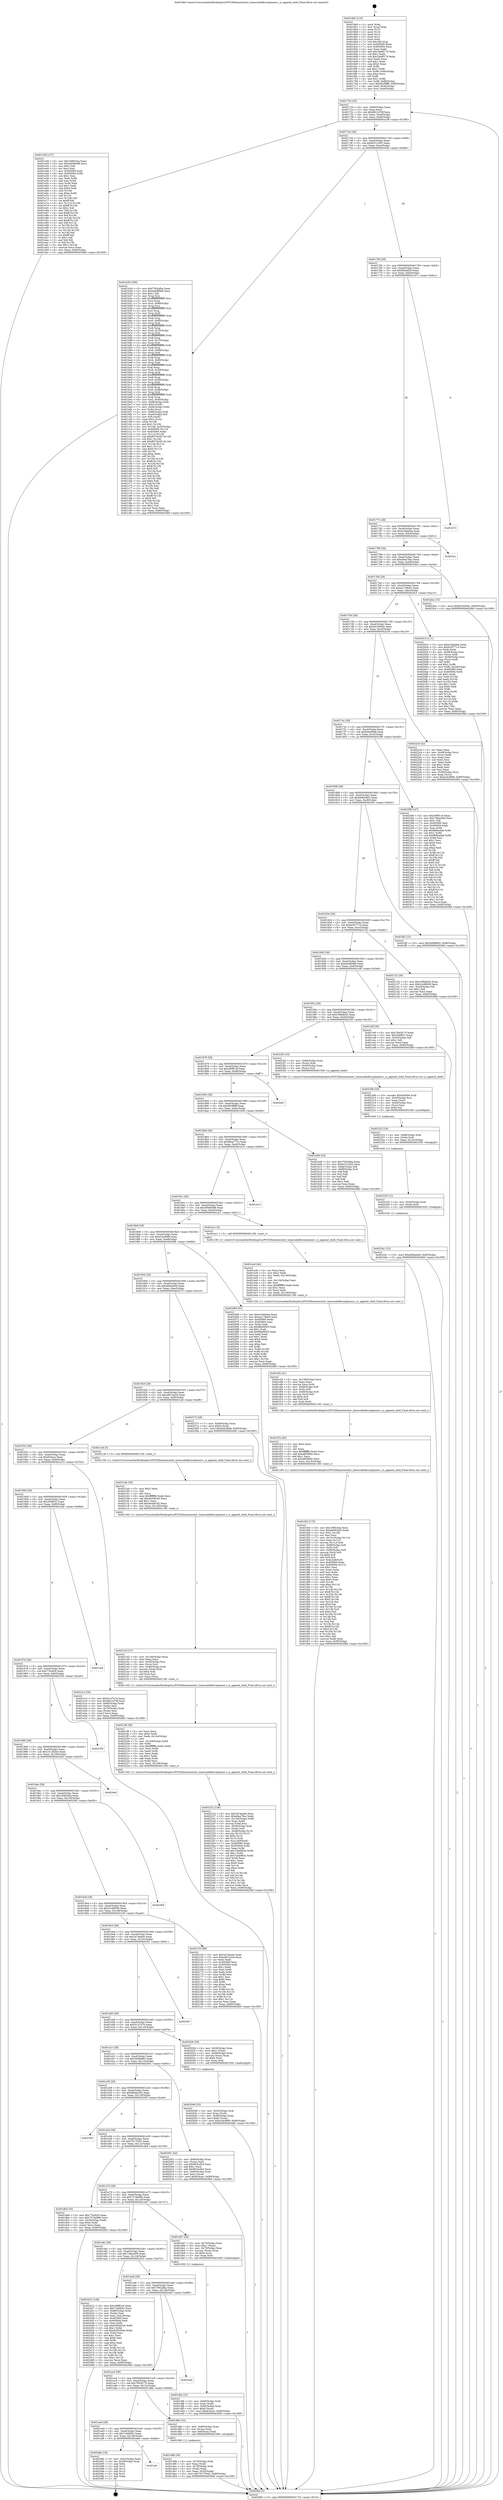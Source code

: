 digraph "0x4016b0" {
  label = "0x4016b0 (/mnt/c/Users/mathe/Desktop/tcc/POCII/binaries/extr_timescaledbsrcplanner.c_is_append_child_Final-ollvm.out::main(0))"
  labelloc = "t"
  node[shape=record]

  Entry [label="",width=0.3,height=0.3,shape=circle,fillcolor=black,style=filled]
  "0x401724" [label="{
     0x401724 [32]\l
     | [instrs]\l
     &nbsp;&nbsp;0x401724 \<+6\>: mov -0x90(%rbp),%eax\l
     &nbsp;&nbsp;0x40172a \<+2\>: mov %eax,%ecx\l
     &nbsp;&nbsp;0x40172c \<+6\>: sub $0x8821d78f,%ecx\l
     &nbsp;&nbsp;0x401732 \<+6\>: mov %eax,-0xa4(%rbp)\l
     &nbsp;&nbsp;0x401738 \<+6\>: mov %ecx,-0xa8(%rbp)\l
     &nbsp;&nbsp;0x40173e \<+6\>: je 0000000000401e38 \<main+0x788\>\l
  }"]
  "0x401e38" [label="{
     0x401e38 [137]\l
     | [instrs]\l
     &nbsp;&nbsp;0x401e38 \<+5\>: mov $0x169f244a,%eax\l
     &nbsp;&nbsp;0x401e3d \<+5\>: mov $0xe09d0e98,%ecx\l
     &nbsp;&nbsp;0x401e42 \<+2\>: mov $0x1,%dl\l
     &nbsp;&nbsp;0x401e44 \<+2\>: xor %esi,%esi\l
     &nbsp;&nbsp;0x401e46 \<+7\>: mov 0x405060,%edi\l
     &nbsp;&nbsp;0x401e4d \<+8\>: mov 0x405064,%r8d\l
     &nbsp;&nbsp;0x401e55 \<+3\>: sub $0x1,%esi\l
     &nbsp;&nbsp;0x401e58 \<+3\>: mov %edi,%r9d\l
     &nbsp;&nbsp;0x401e5b \<+3\>: add %esi,%r9d\l
     &nbsp;&nbsp;0x401e5e \<+4\>: imul %r9d,%edi\l
     &nbsp;&nbsp;0x401e62 \<+3\>: and $0x1,%edi\l
     &nbsp;&nbsp;0x401e65 \<+3\>: cmp $0x0,%edi\l
     &nbsp;&nbsp;0x401e68 \<+4\>: sete %r10b\l
     &nbsp;&nbsp;0x401e6c \<+4\>: cmp $0xa,%r8d\l
     &nbsp;&nbsp;0x401e70 \<+4\>: setl %r11b\l
     &nbsp;&nbsp;0x401e74 \<+3\>: mov %r10b,%bl\l
     &nbsp;&nbsp;0x401e77 \<+3\>: xor $0xff,%bl\l
     &nbsp;&nbsp;0x401e7a \<+3\>: mov %r11b,%r14b\l
     &nbsp;&nbsp;0x401e7d \<+4\>: xor $0xff,%r14b\l
     &nbsp;&nbsp;0x401e81 \<+3\>: xor $0x1,%dl\l
     &nbsp;&nbsp;0x401e84 \<+3\>: mov %bl,%r15b\l
     &nbsp;&nbsp;0x401e87 \<+4\>: and $0xff,%r15b\l
     &nbsp;&nbsp;0x401e8b \<+3\>: and %dl,%r10b\l
     &nbsp;&nbsp;0x401e8e \<+3\>: mov %r14b,%r12b\l
     &nbsp;&nbsp;0x401e91 \<+4\>: and $0xff,%r12b\l
     &nbsp;&nbsp;0x401e95 \<+3\>: and %dl,%r11b\l
     &nbsp;&nbsp;0x401e98 \<+3\>: or %r10b,%r15b\l
     &nbsp;&nbsp;0x401e9b \<+3\>: or %r11b,%r12b\l
     &nbsp;&nbsp;0x401e9e \<+3\>: xor %r12b,%r15b\l
     &nbsp;&nbsp;0x401ea1 \<+3\>: or %r14b,%bl\l
     &nbsp;&nbsp;0x401ea4 \<+3\>: xor $0xff,%bl\l
     &nbsp;&nbsp;0x401ea7 \<+3\>: or $0x1,%dl\l
     &nbsp;&nbsp;0x401eaa \<+2\>: and %dl,%bl\l
     &nbsp;&nbsp;0x401eac \<+3\>: or %bl,%r15b\l
     &nbsp;&nbsp;0x401eaf \<+4\>: test $0x1,%r15b\l
     &nbsp;&nbsp;0x401eb3 \<+3\>: cmovne %ecx,%eax\l
     &nbsp;&nbsp;0x401eb6 \<+6\>: mov %eax,-0x90(%rbp)\l
     &nbsp;&nbsp;0x401ebc \<+5\>: jmp 00000000004026bf \<main+0x100f\>\l
  }"]
  "0x401744" [label="{
     0x401744 [28]\l
     | [instrs]\l
     &nbsp;&nbsp;0x401744 \<+5\>: jmp 0000000000401749 \<main+0x99\>\l
     &nbsp;&nbsp;0x401749 \<+6\>: mov -0xa4(%rbp),%eax\l
     &nbsp;&nbsp;0x40174f \<+5\>: sub $0x8c51c5d3,%eax\l
     &nbsp;&nbsp;0x401754 \<+6\>: mov %eax,-0xac(%rbp)\l
     &nbsp;&nbsp;0x40175a \<+6\>: je 0000000000401b3b \<main+0x48b\>\l
  }"]
  Exit [label="",width=0.3,height=0.3,shape=circle,fillcolor=black,style=filled,peripheries=2]
  "0x401b3b" [label="{
     0x401b3b [356]\l
     | [instrs]\l
     &nbsp;&nbsp;0x401b3b \<+5\>: mov $0x7592afba,%eax\l
     &nbsp;&nbsp;0x401b40 \<+5\>: mov $0xbebf69d6,%ecx\l
     &nbsp;&nbsp;0x401b45 \<+2\>: mov $0x1,%dl\l
     &nbsp;&nbsp;0x401b47 \<+3\>: mov %rsp,%rsi\l
     &nbsp;&nbsp;0x401b4a \<+4\>: add $0xfffffffffffffff0,%rsi\l
     &nbsp;&nbsp;0x401b4e \<+3\>: mov %rsi,%rsp\l
     &nbsp;&nbsp;0x401b51 \<+7\>: mov %rsi,-0x88(%rbp)\l
     &nbsp;&nbsp;0x401b58 \<+3\>: mov %rsp,%rsi\l
     &nbsp;&nbsp;0x401b5b \<+4\>: add $0xfffffffffffffff0,%rsi\l
     &nbsp;&nbsp;0x401b5f \<+3\>: mov %rsi,%rsp\l
     &nbsp;&nbsp;0x401b62 \<+3\>: mov %rsp,%rdi\l
     &nbsp;&nbsp;0x401b65 \<+4\>: add $0xfffffffffffffff0,%rdi\l
     &nbsp;&nbsp;0x401b69 \<+3\>: mov %rdi,%rsp\l
     &nbsp;&nbsp;0x401b6c \<+4\>: mov %rdi,-0x80(%rbp)\l
     &nbsp;&nbsp;0x401b70 \<+3\>: mov %rsp,%rdi\l
     &nbsp;&nbsp;0x401b73 \<+4\>: add $0xfffffffffffffff0,%rdi\l
     &nbsp;&nbsp;0x401b77 \<+3\>: mov %rdi,%rsp\l
     &nbsp;&nbsp;0x401b7a \<+4\>: mov %rdi,-0x78(%rbp)\l
     &nbsp;&nbsp;0x401b7e \<+3\>: mov %rsp,%rdi\l
     &nbsp;&nbsp;0x401b81 \<+4\>: add $0xfffffffffffffff0,%rdi\l
     &nbsp;&nbsp;0x401b85 \<+3\>: mov %rdi,%rsp\l
     &nbsp;&nbsp;0x401b88 \<+4\>: mov %rdi,-0x70(%rbp)\l
     &nbsp;&nbsp;0x401b8c \<+3\>: mov %rsp,%rdi\l
     &nbsp;&nbsp;0x401b8f \<+4\>: add $0xfffffffffffffff0,%rdi\l
     &nbsp;&nbsp;0x401b93 \<+3\>: mov %rdi,%rsp\l
     &nbsp;&nbsp;0x401b96 \<+4\>: mov %rdi,-0x68(%rbp)\l
     &nbsp;&nbsp;0x401b9a \<+3\>: mov %rsp,%rdi\l
     &nbsp;&nbsp;0x401b9d \<+4\>: add $0xfffffffffffffff0,%rdi\l
     &nbsp;&nbsp;0x401ba1 \<+3\>: mov %rdi,%rsp\l
     &nbsp;&nbsp;0x401ba4 \<+4\>: mov %rdi,-0x60(%rbp)\l
     &nbsp;&nbsp;0x401ba8 \<+3\>: mov %rsp,%rdi\l
     &nbsp;&nbsp;0x401bab \<+4\>: add $0xfffffffffffffff0,%rdi\l
     &nbsp;&nbsp;0x401baf \<+3\>: mov %rdi,%rsp\l
     &nbsp;&nbsp;0x401bb2 \<+4\>: mov %rdi,-0x58(%rbp)\l
     &nbsp;&nbsp;0x401bb6 \<+3\>: mov %rsp,%rdi\l
     &nbsp;&nbsp;0x401bb9 \<+4\>: add $0xfffffffffffffff0,%rdi\l
     &nbsp;&nbsp;0x401bbd \<+3\>: mov %rdi,%rsp\l
     &nbsp;&nbsp;0x401bc0 \<+4\>: mov %rdi,-0x50(%rbp)\l
     &nbsp;&nbsp;0x401bc4 \<+3\>: mov %rsp,%rdi\l
     &nbsp;&nbsp;0x401bc7 \<+4\>: add $0xfffffffffffffff0,%rdi\l
     &nbsp;&nbsp;0x401bcb \<+3\>: mov %rdi,%rsp\l
     &nbsp;&nbsp;0x401bce \<+4\>: mov %rdi,-0x48(%rbp)\l
     &nbsp;&nbsp;0x401bd2 \<+3\>: mov %rsp,%rdi\l
     &nbsp;&nbsp;0x401bd5 \<+4\>: add $0xfffffffffffffff0,%rdi\l
     &nbsp;&nbsp;0x401bd9 \<+3\>: mov %rdi,%rsp\l
     &nbsp;&nbsp;0x401bdc \<+4\>: mov %rdi,-0x40(%rbp)\l
     &nbsp;&nbsp;0x401be0 \<+7\>: mov -0x88(%rbp),%rdi\l
     &nbsp;&nbsp;0x401be7 \<+6\>: movl $0x0,(%rdi)\l
     &nbsp;&nbsp;0x401bed \<+7\>: mov -0x94(%rbp),%r8d\l
     &nbsp;&nbsp;0x401bf4 \<+3\>: mov %r8d,(%rsi)\l
     &nbsp;&nbsp;0x401bf7 \<+4\>: mov -0x80(%rbp),%rdi\l
     &nbsp;&nbsp;0x401bfb \<+7\>: mov -0xa0(%rbp),%r9\l
     &nbsp;&nbsp;0x401c02 \<+3\>: mov %r9,(%rdi)\l
     &nbsp;&nbsp;0x401c05 \<+3\>: cmpl $0x2,(%rsi)\l
     &nbsp;&nbsp;0x401c08 \<+4\>: setne %r10b\l
     &nbsp;&nbsp;0x401c0c \<+4\>: and $0x1,%r10b\l
     &nbsp;&nbsp;0x401c10 \<+4\>: mov %r10b,-0x35(%rbp)\l
     &nbsp;&nbsp;0x401c14 \<+8\>: mov 0x405060,%r11d\l
     &nbsp;&nbsp;0x401c1c \<+7\>: mov 0x405064,%ebx\l
     &nbsp;&nbsp;0x401c23 \<+3\>: mov %r11d,%r14d\l
     &nbsp;&nbsp;0x401c26 \<+7\>: sub $0xf637be50,%r14d\l
     &nbsp;&nbsp;0x401c2d \<+4\>: sub $0x1,%r14d\l
     &nbsp;&nbsp;0x401c31 \<+7\>: add $0xf637be50,%r14d\l
     &nbsp;&nbsp;0x401c38 \<+4\>: imul %r14d,%r11d\l
     &nbsp;&nbsp;0x401c3c \<+4\>: and $0x1,%r11d\l
     &nbsp;&nbsp;0x401c40 \<+4\>: cmp $0x0,%r11d\l
     &nbsp;&nbsp;0x401c44 \<+4\>: sete %r10b\l
     &nbsp;&nbsp;0x401c48 \<+3\>: cmp $0xa,%ebx\l
     &nbsp;&nbsp;0x401c4b \<+4\>: setl %r15b\l
     &nbsp;&nbsp;0x401c4f \<+3\>: mov %r10b,%r12b\l
     &nbsp;&nbsp;0x401c52 \<+4\>: xor $0xff,%r12b\l
     &nbsp;&nbsp;0x401c56 \<+3\>: mov %r15b,%r13b\l
     &nbsp;&nbsp;0x401c59 \<+4\>: xor $0xff,%r13b\l
     &nbsp;&nbsp;0x401c5d \<+3\>: xor $0x0,%dl\l
     &nbsp;&nbsp;0x401c60 \<+3\>: mov %r12b,%sil\l
     &nbsp;&nbsp;0x401c63 \<+4\>: and $0x0,%sil\l
     &nbsp;&nbsp;0x401c67 \<+3\>: and %dl,%r10b\l
     &nbsp;&nbsp;0x401c6a \<+3\>: mov %r13b,%dil\l
     &nbsp;&nbsp;0x401c6d \<+4\>: and $0x0,%dil\l
     &nbsp;&nbsp;0x401c71 \<+3\>: and %dl,%r15b\l
     &nbsp;&nbsp;0x401c74 \<+3\>: or %r10b,%sil\l
     &nbsp;&nbsp;0x401c77 \<+3\>: or %r15b,%dil\l
     &nbsp;&nbsp;0x401c7a \<+3\>: xor %dil,%sil\l
     &nbsp;&nbsp;0x401c7d \<+3\>: or %r13b,%r12b\l
     &nbsp;&nbsp;0x401c80 \<+4\>: xor $0xff,%r12b\l
     &nbsp;&nbsp;0x401c84 \<+3\>: or $0x0,%dl\l
     &nbsp;&nbsp;0x401c87 \<+3\>: and %dl,%r12b\l
     &nbsp;&nbsp;0x401c8a \<+3\>: or %r12b,%sil\l
     &nbsp;&nbsp;0x401c8d \<+4\>: test $0x1,%sil\l
     &nbsp;&nbsp;0x401c91 \<+3\>: cmovne %ecx,%eax\l
     &nbsp;&nbsp;0x401c94 \<+6\>: mov %eax,-0x90(%rbp)\l
     &nbsp;&nbsp;0x401c9a \<+5\>: jmp 00000000004026bf \<main+0x100f\>\l
  }"]
  "0x401760" [label="{
     0x401760 [28]\l
     | [instrs]\l
     &nbsp;&nbsp;0x401760 \<+5\>: jmp 0000000000401765 \<main+0xb5\>\l
     &nbsp;&nbsp;0x401765 \<+6\>: mov -0xa4(%rbp),%eax\l
     &nbsp;&nbsp;0x40176b \<+5\>: sub $0x9f3aef20,%eax\l
     &nbsp;&nbsp;0x401770 \<+6\>: mov %eax,-0xb0(%rbp)\l
     &nbsp;&nbsp;0x401776 \<+6\>: je 0000000000401d7c \<main+0x6cc\>\l
  }"]
  "0x401afc" [label="{
     0x401afc\l
  }", style=dashed]
  "0x401d7c" [label="{
     0x401d7c\l
  }", style=dashed]
  "0x40177c" [label="{
     0x40177c [28]\l
     | [instrs]\l
     &nbsp;&nbsp;0x40177c \<+5\>: jmp 0000000000401781 \<main+0xd1\>\l
     &nbsp;&nbsp;0x401781 \<+6\>: mov -0xa4(%rbp),%eax\l
     &nbsp;&nbsp;0x401787 \<+5\>: sub $0xa18da0ea,%eax\l
     &nbsp;&nbsp;0x40178c \<+6\>: mov %eax,-0xb4(%rbp)\l
     &nbsp;&nbsp;0x401792 \<+6\>: je 00000000004025cc \<main+0xf1c\>\l
  }"]
  "0x40248e" [label="{
     0x40248e [18]\l
     | [instrs]\l
     &nbsp;&nbsp;0x40248e \<+3\>: mov -0x2c(%rbp),%eax\l
     &nbsp;&nbsp;0x402491 \<+4\>: lea -0x28(%rbp),%rsp\l
     &nbsp;&nbsp;0x402495 \<+1\>: pop %rbx\l
     &nbsp;&nbsp;0x402496 \<+2\>: pop %r12\l
     &nbsp;&nbsp;0x402498 \<+2\>: pop %r13\l
     &nbsp;&nbsp;0x40249a \<+2\>: pop %r14\l
     &nbsp;&nbsp;0x40249c \<+2\>: pop %r15\l
     &nbsp;&nbsp;0x40249e \<+1\>: pop %rbp\l
     &nbsp;&nbsp;0x40249f \<+1\>: ret\l
  }"]
  "0x4025cc" [label="{
     0x4025cc\l
  }", style=dashed]
  "0x401798" [label="{
     0x401798 [28]\l
     | [instrs]\l
     &nbsp;&nbsp;0x401798 \<+5\>: jmp 000000000040179d \<main+0xed\>\l
     &nbsp;&nbsp;0x40179d \<+6\>: mov -0xa4(%rbp),%eax\l
     &nbsp;&nbsp;0x4017a3 \<+5\>: sub $0xa6ea76ec,%eax\l
     &nbsp;&nbsp;0x4017a8 \<+6\>: mov %eax,-0xb8(%rbp)\l
     &nbsp;&nbsp;0x4017ae \<+6\>: je 00000000004022ba \<main+0xc0a\>\l
  }"]
  "0x402341" [label="{
     0x402341 [15]\l
     | [instrs]\l
     &nbsp;&nbsp;0x402341 \<+10\>: movl $0xe69ada0d,-0x90(%rbp)\l
     &nbsp;&nbsp;0x40234b \<+5\>: jmp 00000000004026bf \<main+0x100f\>\l
  }"]
  "0x4022ba" [label="{
     0x4022ba [15]\l
     | [instrs]\l
     &nbsp;&nbsp;0x4022ba \<+10\>: movl $0xb01600dc,-0x90(%rbp)\l
     &nbsp;&nbsp;0x4022c4 \<+5\>: jmp 00000000004026bf \<main+0x100f\>\l
  }"]
  "0x4017b4" [label="{
     0x4017b4 [28]\l
     | [instrs]\l
     &nbsp;&nbsp;0x4017b4 \<+5\>: jmp 00000000004017b9 \<main+0x109\>\l
     &nbsp;&nbsp;0x4017b9 \<+6\>: mov -0xa4(%rbp),%eax\l
     &nbsp;&nbsp;0x4017bf \<+5\>: sub $0xaa17dbd3,%eax\l
     &nbsp;&nbsp;0x4017c4 \<+6\>: mov %eax,-0xbc(%rbp)\l
     &nbsp;&nbsp;0x4017ca \<+6\>: je 00000000004020c3 \<main+0xa13\>\l
  }"]
  "0x402335" [label="{
     0x402335 [12]\l
     | [instrs]\l
     &nbsp;&nbsp;0x402335 \<+4\>: mov -0x50(%rbp),%rdi\l
     &nbsp;&nbsp;0x402339 \<+3\>: mov (%rdi),%rdi\l
     &nbsp;&nbsp;0x40233c \<+5\>: call 0000000000401030 \<free@plt\>\l
     | [calls]\l
     &nbsp;&nbsp;0x401030 \{1\} (unknown)\l
  }"]
  "0x4020c3" [label="{
     0x4020c3 [111]\l
     | [instrs]\l
     &nbsp;&nbsp;0x4020c3 \<+5\>: mov $0xa18da0ea,%eax\l
     &nbsp;&nbsp;0x4020c8 \<+5\>: mov $0xbcf37714,%ecx\l
     &nbsp;&nbsp;0x4020cd \<+2\>: xor %edx,%edx\l
     &nbsp;&nbsp;0x4020cf \<+4\>: mov -0x48(%rbp),%rsi\l
     &nbsp;&nbsp;0x4020d3 \<+2\>: mov (%rsi),%edi\l
     &nbsp;&nbsp;0x4020d5 \<+4\>: mov -0x58(%rbp),%rsi\l
     &nbsp;&nbsp;0x4020d9 \<+2\>: cmp (%rsi),%edi\l
     &nbsp;&nbsp;0x4020db \<+4\>: setl %r8b\l
     &nbsp;&nbsp;0x4020df \<+4\>: and $0x1,%r8b\l
     &nbsp;&nbsp;0x4020e3 \<+4\>: mov %r8b,-0x2d(%rbp)\l
     &nbsp;&nbsp;0x4020e7 \<+7\>: mov 0x405060,%edi\l
     &nbsp;&nbsp;0x4020ee \<+8\>: mov 0x405064,%r9d\l
     &nbsp;&nbsp;0x4020f6 \<+3\>: sub $0x1,%edx\l
     &nbsp;&nbsp;0x4020f9 \<+3\>: mov %edi,%r10d\l
     &nbsp;&nbsp;0x4020fc \<+3\>: add %edx,%r10d\l
     &nbsp;&nbsp;0x4020ff \<+4\>: imul %r10d,%edi\l
     &nbsp;&nbsp;0x402103 \<+3\>: and $0x1,%edi\l
     &nbsp;&nbsp;0x402106 \<+3\>: cmp $0x0,%edi\l
     &nbsp;&nbsp;0x402109 \<+4\>: sete %r8b\l
     &nbsp;&nbsp;0x40210d \<+4\>: cmp $0xa,%r9d\l
     &nbsp;&nbsp;0x402111 \<+4\>: setl %r11b\l
     &nbsp;&nbsp;0x402115 \<+3\>: mov %r8b,%bl\l
     &nbsp;&nbsp;0x402118 \<+3\>: and %r11b,%bl\l
     &nbsp;&nbsp;0x40211b \<+3\>: xor %r11b,%r8b\l
     &nbsp;&nbsp;0x40211e \<+3\>: or %r8b,%bl\l
     &nbsp;&nbsp;0x402121 \<+3\>: test $0x1,%bl\l
     &nbsp;&nbsp;0x402124 \<+3\>: cmovne %ecx,%eax\l
     &nbsp;&nbsp;0x402127 \<+6\>: mov %eax,-0x90(%rbp)\l
     &nbsp;&nbsp;0x40212d \<+5\>: jmp 00000000004026bf \<main+0x100f\>\l
  }"]
  "0x4017d0" [label="{
     0x4017d0 [28]\l
     | [instrs]\l
     &nbsp;&nbsp;0x4017d0 \<+5\>: jmp 00000000004017d5 \<main+0x125\>\l
     &nbsp;&nbsp;0x4017d5 \<+6\>: mov -0xa4(%rbp),%eax\l
     &nbsp;&nbsp;0x4017db \<+5\>: sub $0xb01600dc,%eax\l
     &nbsp;&nbsp;0x4017e0 \<+6\>: mov %eax,-0xc0(%rbp)\l
     &nbsp;&nbsp;0x4017e6 \<+6\>: je 00000000004022c9 \<main+0xc19\>\l
  }"]
  "0x402323" [label="{
     0x402323 [18]\l
     | [instrs]\l
     &nbsp;&nbsp;0x402323 \<+4\>: mov -0x68(%rbp),%rdi\l
     &nbsp;&nbsp;0x402327 \<+3\>: mov (%rdi),%rdi\l
     &nbsp;&nbsp;0x40232a \<+6\>: mov %eax,-0x14c(%rbp)\l
     &nbsp;&nbsp;0x402330 \<+5\>: call 0000000000401030 \<free@plt\>\l
     | [calls]\l
     &nbsp;&nbsp;0x401030 \{1\} (unknown)\l
  }"]
  "0x4022c9" [label="{
     0x4022c9 [42]\l
     | [instrs]\l
     &nbsp;&nbsp;0x4022c9 \<+2\>: xor %eax,%eax\l
     &nbsp;&nbsp;0x4022cb \<+4\>: mov -0x48(%rbp),%rcx\l
     &nbsp;&nbsp;0x4022cf \<+2\>: mov (%rcx),%edx\l
     &nbsp;&nbsp;0x4022d1 \<+2\>: mov %eax,%esi\l
     &nbsp;&nbsp;0x4022d3 \<+2\>: sub %edx,%esi\l
     &nbsp;&nbsp;0x4022d5 \<+2\>: mov %eax,%edx\l
     &nbsp;&nbsp;0x4022d7 \<+3\>: sub $0x1,%edx\l
     &nbsp;&nbsp;0x4022da \<+2\>: add %edx,%esi\l
     &nbsp;&nbsp;0x4022dc \<+2\>: sub %esi,%eax\l
     &nbsp;&nbsp;0x4022de \<+4\>: mov -0x48(%rbp),%rcx\l
     &nbsp;&nbsp;0x4022e2 \<+2\>: mov %eax,(%rcx)\l
     &nbsp;&nbsp;0x4022e4 \<+10\>: movl $0xe24c96f9,-0x90(%rbp)\l
     &nbsp;&nbsp;0x4022ee \<+5\>: jmp 00000000004026bf \<main+0x100f\>\l
  }"]
  "0x4017ec" [label="{
     0x4017ec [28]\l
     | [instrs]\l
     &nbsp;&nbsp;0x4017ec \<+5\>: jmp 00000000004017f1 \<main+0x141\>\l
     &nbsp;&nbsp;0x4017f1 \<+6\>: mov -0xa4(%rbp),%eax\l
     &nbsp;&nbsp;0x4017f7 \<+5\>: sub $0xb4dcf9a8,%eax\l
     &nbsp;&nbsp;0x4017fc \<+6\>: mov %eax,-0xc4(%rbp)\l
     &nbsp;&nbsp;0x401802 \<+6\>: je 000000000040238f \<main+0xcdf\>\l
  }"]
  "0x402306" [label="{
     0x402306 [29]\l
     | [instrs]\l
     &nbsp;&nbsp;0x402306 \<+10\>: movabs $0x4030b6,%rdi\l
     &nbsp;&nbsp;0x402310 \<+4\>: mov -0x40(%rbp),%rsi\l
     &nbsp;&nbsp;0x402314 \<+2\>: mov %eax,(%rsi)\l
     &nbsp;&nbsp;0x402316 \<+4\>: mov -0x40(%rbp),%rsi\l
     &nbsp;&nbsp;0x40231a \<+2\>: mov (%rsi),%esi\l
     &nbsp;&nbsp;0x40231c \<+2\>: mov $0x0,%al\l
     &nbsp;&nbsp;0x40231e \<+5\>: call 0000000000401040 \<printf@plt\>\l
     | [calls]\l
     &nbsp;&nbsp;0x401040 \{1\} (unknown)\l
  }"]
  "0x40238f" [label="{
     0x40238f [147]\l
     | [instrs]\l
     &nbsp;&nbsp;0x40238f \<+5\>: mov $0xc89ff1c9,%eax\l
     &nbsp;&nbsp;0x402394 \<+5\>: mov $0x738ae459,%ecx\l
     &nbsp;&nbsp;0x402399 \<+2\>: mov $0x1,%dl\l
     &nbsp;&nbsp;0x40239b \<+7\>: mov 0x405060,%esi\l
     &nbsp;&nbsp;0x4023a2 \<+7\>: mov 0x405064,%edi\l
     &nbsp;&nbsp;0x4023a9 \<+3\>: mov %esi,%r8d\l
     &nbsp;&nbsp;0x4023ac \<+7\>: add $0xf86beda8,%r8d\l
     &nbsp;&nbsp;0x4023b3 \<+4\>: sub $0x1,%r8d\l
     &nbsp;&nbsp;0x4023b7 \<+7\>: sub $0xf86beda8,%r8d\l
     &nbsp;&nbsp;0x4023be \<+4\>: imul %r8d,%esi\l
     &nbsp;&nbsp;0x4023c2 \<+3\>: and $0x1,%esi\l
     &nbsp;&nbsp;0x4023c5 \<+3\>: cmp $0x0,%esi\l
     &nbsp;&nbsp;0x4023c8 \<+4\>: sete %r9b\l
     &nbsp;&nbsp;0x4023cc \<+3\>: cmp $0xa,%edi\l
     &nbsp;&nbsp;0x4023cf \<+4\>: setl %r10b\l
     &nbsp;&nbsp;0x4023d3 \<+3\>: mov %r9b,%r11b\l
     &nbsp;&nbsp;0x4023d6 \<+4\>: xor $0xff,%r11b\l
     &nbsp;&nbsp;0x4023da \<+3\>: mov %r10b,%bl\l
     &nbsp;&nbsp;0x4023dd \<+3\>: xor $0xff,%bl\l
     &nbsp;&nbsp;0x4023e0 \<+3\>: xor $0x0,%dl\l
     &nbsp;&nbsp;0x4023e3 \<+3\>: mov %r11b,%r14b\l
     &nbsp;&nbsp;0x4023e6 \<+4\>: and $0x0,%r14b\l
     &nbsp;&nbsp;0x4023ea \<+3\>: and %dl,%r9b\l
     &nbsp;&nbsp;0x4023ed \<+3\>: mov %bl,%r15b\l
     &nbsp;&nbsp;0x4023f0 \<+4\>: and $0x0,%r15b\l
     &nbsp;&nbsp;0x4023f4 \<+3\>: and %dl,%r10b\l
     &nbsp;&nbsp;0x4023f7 \<+3\>: or %r9b,%r14b\l
     &nbsp;&nbsp;0x4023fa \<+3\>: or %r10b,%r15b\l
     &nbsp;&nbsp;0x4023fd \<+3\>: xor %r15b,%r14b\l
     &nbsp;&nbsp;0x402400 \<+3\>: or %bl,%r11b\l
     &nbsp;&nbsp;0x402403 \<+4\>: xor $0xff,%r11b\l
     &nbsp;&nbsp;0x402407 \<+3\>: or $0x0,%dl\l
     &nbsp;&nbsp;0x40240a \<+3\>: and %dl,%r11b\l
     &nbsp;&nbsp;0x40240d \<+3\>: or %r11b,%r14b\l
     &nbsp;&nbsp;0x402410 \<+4\>: test $0x1,%r14b\l
     &nbsp;&nbsp;0x402414 \<+3\>: cmovne %ecx,%eax\l
     &nbsp;&nbsp;0x402417 \<+6\>: mov %eax,-0x90(%rbp)\l
     &nbsp;&nbsp;0x40241d \<+5\>: jmp 00000000004026bf \<main+0x100f\>\l
  }"]
  "0x401808" [label="{
     0x401808 [28]\l
     | [instrs]\l
     &nbsp;&nbsp;0x401808 \<+5\>: jmp 000000000040180d \<main+0x15d\>\l
     &nbsp;&nbsp;0x40180d \<+6\>: mov -0xa4(%rbp),%eax\l
     &nbsp;&nbsp;0x401813 \<+5\>: sub $0xbb96c8d3,%eax\l
     &nbsp;&nbsp;0x401818 \<+6\>: mov %eax,-0xc8(%rbp)\l
     &nbsp;&nbsp;0x40181e \<+6\>: je 0000000000401ff2 \<main+0x942\>\l
  }"]
  "0x402232" [label="{
     0x402232 [136]\l
     | [instrs]\l
     &nbsp;&nbsp;0x402232 \<+5\>: mov $0x3a7daa0e,%ecx\l
     &nbsp;&nbsp;0x402237 \<+5\>: mov $0xa6ea76ec,%edx\l
     &nbsp;&nbsp;0x40223c \<+7\>: mov -0x148(%rbp),%r8d\l
     &nbsp;&nbsp;0x402243 \<+4\>: imul %eax,%r8d\l
     &nbsp;&nbsp;0x402247 \<+3\>: movslq %r8d,%rsi\l
     &nbsp;&nbsp;0x40224a \<+4\>: mov -0x50(%rbp),%rdi\l
     &nbsp;&nbsp;0x40224e \<+3\>: mov (%rdi),%rdi\l
     &nbsp;&nbsp;0x402251 \<+4\>: mov -0x48(%rbp),%r10\l
     &nbsp;&nbsp;0x402255 \<+3\>: movslq (%r10),%r10\l
     &nbsp;&nbsp;0x402258 \<+4\>: shl $0x4,%r10\l
     &nbsp;&nbsp;0x40225c \<+3\>: add %r10,%rdi\l
     &nbsp;&nbsp;0x40225f \<+4\>: mov %rsi,0x8(%rdi)\l
     &nbsp;&nbsp;0x402263 \<+7\>: mov 0x405060,%eax\l
     &nbsp;&nbsp;0x40226a \<+8\>: mov 0x405064,%r8d\l
     &nbsp;&nbsp;0x402272 \<+3\>: mov %eax,%r9d\l
     &nbsp;&nbsp;0x402275 \<+7\>: add $0x7abe962e,%r9d\l
     &nbsp;&nbsp;0x40227c \<+4\>: sub $0x1,%r9d\l
     &nbsp;&nbsp;0x402280 \<+7\>: sub $0x7abe962e,%r9d\l
     &nbsp;&nbsp;0x402287 \<+4\>: imul %r9d,%eax\l
     &nbsp;&nbsp;0x40228b \<+3\>: and $0x1,%eax\l
     &nbsp;&nbsp;0x40228e \<+3\>: cmp $0x0,%eax\l
     &nbsp;&nbsp;0x402291 \<+4\>: sete %r11b\l
     &nbsp;&nbsp;0x402295 \<+4\>: cmp $0xa,%r8d\l
     &nbsp;&nbsp;0x402299 \<+3\>: setl %bl\l
     &nbsp;&nbsp;0x40229c \<+3\>: mov %r11b,%r14b\l
     &nbsp;&nbsp;0x40229f \<+3\>: and %bl,%r14b\l
     &nbsp;&nbsp;0x4022a2 \<+3\>: xor %bl,%r11b\l
     &nbsp;&nbsp;0x4022a5 \<+3\>: or %r11b,%r14b\l
     &nbsp;&nbsp;0x4022a8 \<+4\>: test $0x1,%r14b\l
     &nbsp;&nbsp;0x4022ac \<+3\>: cmovne %edx,%ecx\l
     &nbsp;&nbsp;0x4022af \<+6\>: mov %ecx,-0x90(%rbp)\l
     &nbsp;&nbsp;0x4022b5 \<+5\>: jmp 00000000004026bf \<main+0x100f\>\l
  }"]
  "0x401ff2" [label="{
     0x401ff2 [15]\l
     | [instrs]\l
     &nbsp;&nbsp;0x401ff2 \<+10\>: movl $0x5d0fb683,-0x90(%rbp)\l
     &nbsp;&nbsp;0x401ffc \<+5\>: jmp 00000000004026bf \<main+0x100f\>\l
  }"]
  "0x401824" [label="{
     0x401824 [28]\l
     | [instrs]\l
     &nbsp;&nbsp;0x401824 \<+5\>: jmp 0000000000401829 \<main+0x179\>\l
     &nbsp;&nbsp;0x401829 \<+6\>: mov -0xa4(%rbp),%eax\l
     &nbsp;&nbsp;0x40182f \<+5\>: sub $0xbcf37714,%eax\l
     &nbsp;&nbsp;0x401834 \<+6\>: mov %eax,-0xcc(%rbp)\l
     &nbsp;&nbsp;0x40183a \<+6\>: je 0000000000402132 \<main+0xa82\>\l
  }"]
  "0x4021f8" [label="{
     0x4021f8 [58]\l
     | [instrs]\l
     &nbsp;&nbsp;0x4021f8 \<+2\>: xor %ecx,%ecx\l
     &nbsp;&nbsp;0x4021fa \<+5\>: mov $0x2,%edx\l
     &nbsp;&nbsp;0x4021ff \<+6\>: mov %edx,-0x144(%rbp)\l
     &nbsp;&nbsp;0x402205 \<+1\>: cltd\l
     &nbsp;&nbsp;0x402206 \<+7\>: mov -0x144(%rbp),%r8d\l
     &nbsp;&nbsp;0x40220d \<+3\>: idiv %r8d\l
     &nbsp;&nbsp;0x402210 \<+6\>: imul $0xfffffffe,%edx,%edx\l
     &nbsp;&nbsp;0x402216 \<+3\>: mov %ecx,%r9d\l
     &nbsp;&nbsp;0x402219 \<+3\>: sub %edx,%r9d\l
     &nbsp;&nbsp;0x40221c \<+2\>: mov %ecx,%edx\l
     &nbsp;&nbsp;0x40221e \<+3\>: sub $0x1,%edx\l
     &nbsp;&nbsp;0x402221 \<+3\>: add %edx,%r9d\l
     &nbsp;&nbsp;0x402224 \<+3\>: sub %r9d,%ecx\l
     &nbsp;&nbsp;0x402227 \<+6\>: mov %ecx,-0x148(%rbp)\l
     &nbsp;&nbsp;0x40222d \<+5\>: call 0000000000401160 \<next_i\>\l
     | [calls]\l
     &nbsp;&nbsp;0x401160 \{1\} (/mnt/c/Users/mathe/Desktop/tcc/POCII/binaries/extr_timescaledbsrcplanner.c_is_append_child_Final-ollvm.out::next_i)\l
  }"]
  "0x402132" [label="{
     0x402132 [30]\l
     | [instrs]\l
     &nbsp;&nbsp;0x402132 \<+5\>: mov $0xc59bdb20,%eax\l
     &nbsp;&nbsp;0x402137 \<+5\>: mov $0x2cc86639,%ecx\l
     &nbsp;&nbsp;0x40213c \<+3\>: mov -0x2d(%rbp),%dl\l
     &nbsp;&nbsp;0x40213f \<+3\>: test $0x1,%dl\l
     &nbsp;&nbsp;0x402142 \<+3\>: cmovne %ecx,%eax\l
     &nbsp;&nbsp;0x402145 \<+6\>: mov %eax,-0x90(%rbp)\l
     &nbsp;&nbsp;0x40214b \<+5\>: jmp 00000000004026bf \<main+0x100f\>\l
  }"]
  "0x401840" [label="{
     0x401840 [28]\l
     | [instrs]\l
     &nbsp;&nbsp;0x401840 \<+5\>: jmp 0000000000401845 \<main+0x195\>\l
     &nbsp;&nbsp;0x401845 \<+6\>: mov -0xa4(%rbp),%eax\l
     &nbsp;&nbsp;0x40184b \<+5\>: sub $0xbebf69d6,%eax\l
     &nbsp;&nbsp;0x401850 \<+6\>: mov %eax,-0xd0(%rbp)\l
     &nbsp;&nbsp;0x401856 \<+6\>: je 0000000000401c9f \<main+0x5ef\>\l
  }"]
  "0x4021d3" [label="{
     0x4021d3 [37]\l
     | [instrs]\l
     &nbsp;&nbsp;0x4021d3 \<+6\>: mov -0x140(%rbp),%ecx\l
     &nbsp;&nbsp;0x4021d9 \<+3\>: imul %eax,%ecx\l
     &nbsp;&nbsp;0x4021dc \<+4\>: mov -0x50(%rbp),%rsi\l
     &nbsp;&nbsp;0x4021e0 \<+3\>: mov (%rsi),%rsi\l
     &nbsp;&nbsp;0x4021e3 \<+4\>: mov -0x48(%rbp),%rdi\l
     &nbsp;&nbsp;0x4021e7 \<+3\>: movslq (%rdi),%rdi\l
     &nbsp;&nbsp;0x4021ea \<+4\>: shl $0x4,%rdi\l
     &nbsp;&nbsp;0x4021ee \<+3\>: add %rdi,%rsi\l
     &nbsp;&nbsp;0x4021f1 \<+2\>: mov %ecx,(%rsi)\l
     &nbsp;&nbsp;0x4021f3 \<+5\>: call 0000000000401160 \<next_i\>\l
     | [calls]\l
     &nbsp;&nbsp;0x401160 \{1\} (/mnt/c/Users/mathe/Desktop/tcc/POCII/binaries/extr_timescaledbsrcplanner.c_is_append_child_Final-ollvm.out::next_i)\l
  }"]
  "0x401c9f" [label="{
     0x401c9f [30]\l
     | [instrs]\l
     &nbsp;&nbsp;0x401c9f \<+5\>: mov $0x7693f170,%eax\l
     &nbsp;&nbsp;0x401ca4 \<+5\>: mov $0x356f651,%ecx\l
     &nbsp;&nbsp;0x401ca9 \<+3\>: mov -0x35(%rbp),%dl\l
     &nbsp;&nbsp;0x401cac \<+3\>: test $0x1,%dl\l
     &nbsp;&nbsp;0x401caf \<+3\>: cmovne %ecx,%eax\l
     &nbsp;&nbsp;0x401cb2 \<+6\>: mov %eax,-0x90(%rbp)\l
     &nbsp;&nbsp;0x401cb8 \<+5\>: jmp 00000000004026bf \<main+0x100f\>\l
  }"]
  "0x40185c" [label="{
     0x40185c [28]\l
     | [instrs]\l
     &nbsp;&nbsp;0x40185c \<+5\>: jmp 0000000000401861 \<main+0x1b1\>\l
     &nbsp;&nbsp;0x401861 \<+6\>: mov -0xa4(%rbp),%eax\l
     &nbsp;&nbsp;0x401867 \<+5\>: sub $0xc59bdb20,%eax\l
     &nbsp;&nbsp;0x40186c \<+6\>: mov %eax,-0xd4(%rbp)\l
     &nbsp;&nbsp;0x401872 \<+6\>: je 00000000004022f3 \<main+0xc43\>\l
  }"]
  "0x4021ab" [label="{
     0x4021ab [40]\l
     | [instrs]\l
     &nbsp;&nbsp;0x4021ab \<+5\>: mov $0x2,%ecx\l
     &nbsp;&nbsp;0x4021b0 \<+1\>: cltd\l
     &nbsp;&nbsp;0x4021b1 \<+2\>: idiv %ecx\l
     &nbsp;&nbsp;0x4021b3 \<+6\>: imul $0xfffffffe,%edx,%ecx\l
     &nbsp;&nbsp;0x4021b9 \<+6\>: sub $0xa6cb8182,%ecx\l
     &nbsp;&nbsp;0x4021bf \<+3\>: add $0x1,%ecx\l
     &nbsp;&nbsp;0x4021c2 \<+6\>: add $0xa6cb8182,%ecx\l
     &nbsp;&nbsp;0x4021c8 \<+6\>: mov %ecx,-0x140(%rbp)\l
     &nbsp;&nbsp;0x4021ce \<+5\>: call 0000000000401160 \<next_i\>\l
     | [calls]\l
     &nbsp;&nbsp;0x401160 \{1\} (/mnt/c/Users/mathe/Desktop/tcc/POCII/binaries/extr_timescaledbsrcplanner.c_is_append_child_Final-ollvm.out::next_i)\l
  }"]
  "0x4022f3" [label="{
     0x4022f3 [19]\l
     | [instrs]\l
     &nbsp;&nbsp;0x4022f3 \<+4\>: mov -0x68(%rbp),%rax\l
     &nbsp;&nbsp;0x4022f7 \<+3\>: mov (%rax),%rdi\l
     &nbsp;&nbsp;0x4022fa \<+4\>: mov -0x50(%rbp),%rax\l
     &nbsp;&nbsp;0x4022fe \<+3\>: mov (%rax),%rsi\l
     &nbsp;&nbsp;0x402301 \<+5\>: call 0000000000401560 \<is_append_child\>\l
     | [calls]\l
     &nbsp;&nbsp;0x401560 \{1\} (/mnt/c/Users/mathe/Desktop/tcc/POCII/binaries/extr_timescaledbsrcplanner.c_is_append_child_Final-ollvm.out::is_append_child)\l
  }"]
  "0x401878" [label="{
     0x401878 [28]\l
     | [instrs]\l
     &nbsp;&nbsp;0x401878 \<+5\>: jmp 000000000040187d \<main+0x1cd\>\l
     &nbsp;&nbsp;0x40187d \<+6\>: mov -0xa4(%rbp),%eax\l
     &nbsp;&nbsp;0x401883 \<+5\>: sub $0xc89ff1c9,%eax\l
     &nbsp;&nbsp;0x401888 \<+6\>: mov %eax,-0xd8(%rbp)\l
     &nbsp;&nbsp;0x40188e \<+6\>: je 00000000004026a7 \<main+0xff7\>\l
  }"]
  "0x402048" [label="{
     0x402048 [32]\l
     | [instrs]\l
     &nbsp;&nbsp;0x402048 \<+4\>: mov -0x50(%rbp),%rdi\l
     &nbsp;&nbsp;0x40204c \<+3\>: mov %rax,(%rdi)\l
     &nbsp;&nbsp;0x40204f \<+4\>: mov -0x48(%rbp),%rax\l
     &nbsp;&nbsp;0x402053 \<+6\>: movl $0x0,(%rax)\l
     &nbsp;&nbsp;0x402059 \<+10\>: movl $0xe24c96f9,-0x90(%rbp)\l
     &nbsp;&nbsp;0x402063 \<+5\>: jmp 00000000004026bf \<main+0x100f\>\l
  }"]
  "0x4026a7" [label="{
     0x4026a7\l
  }", style=dashed]
  "0x401894" [label="{
     0x401894 [28]\l
     | [instrs]\l
     &nbsp;&nbsp;0x401894 \<+5\>: jmp 0000000000401899 \<main+0x1e9\>\l
     &nbsp;&nbsp;0x401899 \<+6\>: mov -0xa4(%rbp),%eax\l
     &nbsp;&nbsp;0x40189f \<+5\>: sub $0xd0cf9ff9,%eax\l
     &nbsp;&nbsp;0x4018a4 \<+6\>: mov %eax,-0xdc(%rbp)\l
     &nbsp;&nbsp;0x4018aa \<+6\>: je 0000000000401b06 \<main+0x456\>\l
  }"]
  "0x401f43" [label="{
     0x401f43 [175]\l
     | [instrs]\l
     &nbsp;&nbsp;0x401f43 \<+5\>: mov $0x169f244a,%ecx\l
     &nbsp;&nbsp;0x401f48 \<+5\>: mov $0xbb96c8d3,%edx\l
     &nbsp;&nbsp;0x401f4d \<+3\>: mov $0x1,%r10b\l
     &nbsp;&nbsp;0x401f50 \<+2\>: xor %esi,%esi\l
     &nbsp;&nbsp;0x401f52 \<+7\>: mov -0x13c(%rbp),%r11d\l
     &nbsp;&nbsp;0x401f59 \<+4\>: imul %eax,%r11d\l
     &nbsp;&nbsp;0x401f5d \<+3\>: movslq %r11d,%rdi\l
     &nbsp;&nbsp;0x401f60 \<+4\>: mov -0x68(%rbp),%r8\l
     &nbsp;&nbsp;0x401f64 \<+3\>: mov (%r8),%r8\l
     &nbsp;&nbsp;0x401f67 \<+4\>: mov -0x60(%rbp),%r9\l
     &nbsp;&nbsp;0x401f6b \<+3\>: movslq (%r9),%r9\l
     &nbsp;&nbsp;0x401f6e \<+4\>: shl $0x4,%r9\l
     &nbsp;&nbsp;0x401f72 \<+3\>: add %r9,%r8\l
     &nbsp;&nbsp;0x401f75 \<+4\>: mov %rdi,0x8(%r8)\l
     &nbsp;&nbsp;0x401f79 \<+7\>: mov 0x405060,%eax\l
     &nbsp;&nbsp;0x401f80 \<+8\>: mov 0x405064,%r11d\l
     &nbsp;&nbsp;0x401f88 \<+3\>: sub $0x1,%esi\l
     &nbsp;&nbsp;0x401f8b \<+2\>: mov %eax,%ebx\l
     &nbsp;&nbsp;0x401f8d \<+2\>: add %esi,%ebx\l
     &nbsp;&nbsp;0x401f8f \<+3\>: imul %ebx,%eax\l
     &nbsp;&nbsp;0x401f92 \<+3\>: and $0x1,%eax\l
     &nbsp;&nbsp;0x401f95 \<+3\>: cmp $0x0,%eax\l
     &nbsp;&nbsp;0x401f98 \<+4\>: sete %r14b\l
     &nbsp;&nbsp;0x401f9c \<+4\>: cmp $0xa,%r11d\l
     &nbsp;&nbsp;0x401fa0 \<+4\>: setl %r15b\l
     &nbsp;&nbsp;0x401fa4 \<+3\>: mov %r14b,%r12b\l
     &nbsp;&nbsp;0x401fa7 \<+4\>: xor $0xff,%r12b\l
     &nbsp;&nbsp;0x401fab \<+3\>: mov %r15b,%r13b\l
     &nbsp;&nbsp;0x401fae \<+4\>: xor $0xff,%r13b\l
     &nbsp;&nbsp;0x401fb2 \<+4\>: xor $0x0,%r10b\l
     &nbsp;&nbsp;0x401fb6 \<+3\>: mov %r12b,%al\l
     &nbsp;&nbsp;0x401fb9 \<+2\>: and $0x0,%al\l
     &nbsp;&nbsp;0x401fbb \<+3\>: and %r10b,%r14b\l
     &nbsp;&nbsp;0x401fbe \<+3\>: mov %r13b,%sil\l
     &nbsp;&nbsp;0x401fc1 \<+4\>: and $0x0,%sil\l
     &nbsp;&nbsp;0x401fc5 \<+3\>: and %r10b,%r15b\l
     &nbsp;&nbsp;0x401fc8 \<+3\>: or %r14b,%al\l
     &nbsp;&nbsp;0x401fcb \<+3\>: or %r15b,%sil\l
     &nbsp;&nbsp;0x401fce \<+3\>: xor %sil,%al\l
     &nbsp;&nbsp;0x401fd1 \<+3\>: or %r13b,%r12b\l
     &nbsp;&nbsp;0x401fd4 \<+4\>: xor $0xff,%r12b\l
     &nbsp;&nbsp;0x401fd8 \<+4\>: or $0x0,%r10b\l
     &nbsp;&nbsp;0x401fdc \<+3\>: and %r10b,%r12b\l
     &nbsp;&nbsp;0x401fdf \<+3\>: or %r12b,%al\l
     &nbsp;&nbsp;0x401fe2 \<+2\>: test $0x1,%al\l
     &nbsp;&nbsp;0x401fe4 \<+3\>: cmovne %edx,%ecx\l
     &nbsp;&nbsp;0x401fe7 \<+6\>: mov %ecx,-0x90(%rbp)\l
     &nbsp;&nbsp;0x401fed \<+5\>: jmp 00000000004026bf \<main+0x100f\>\l
  }"]
  "0x401b06" [label="{
     0x401b06 [53]\l
     | [instrs]\l
     &nbsp;&nbsp;0x401b06 \<+5\>: mov $0x7592afba,%eax\l
     &nbsp;&nbsp;0x401b0b \<+5\>: mov $0x8c51c5d3,%ecx\l
     &nbsp;&nbsp;0x401b10 \<+6\>: mov -0x8a(%rbp),%dl\l
     &nbsp;&nbsp;0x401b16 \<+7\>: mov -0x89(%rbp),%sil\l
     &nbsp;&nbsp;0x401b1d \<+3\>: mov %dl,%dil\l
     &nbsp;&nbsp;0x401b20 \<+3\>: and %sil,%dil\l
     &nbsp;&nbsp;0x401b23 \<+3\>: xor %sil,%dl\l
     &nbsp;&nbsp;0x401b26 \<+3\>: or %dl,%dil\l
     &nbsp;&nbsp;0x401b29 \<+4\>: test $0x1,%dil\l
     &nbsp;&nbsp;0x401b2d \<+3\>: cmovne %ecx,%eax\l
     &nbsp;&nbsp;0x401b30 \<+6\>: mov %eax,-0x90(%rbp)\l
     &nbsp;&nbsp;0x401b36 \<+5\>: jmp 00000000004026bf \<main+0x100f\>\l
  }"]
  "0x4018b0" [label="{
     0x4018b0 [28]\l
     | [instrs]\l
     &nbsp;&nbsp;0x4018b0 \<+5\>: jmp 00000000004018b5 \<main+0x205\>\l
     &nbsp;&nbsp;0x4018b5 \<+6\>: mov -0xa4(%rbp),%eax\l
     &nbsp;&nbsp;0x4018bb \<+5\>: sub $0xd9aa771a,%eax\l
     &nbsp;&nbsp;0x4018c0 \<+6\>: mov %eax,-0xe0(%rbp)\l
     &nbsp;&nbsp;0x4018c6 \<+6\>: je 0000000000401d13 \<main+0x663\>\l
  }"]
  "0x4026bf" [label="{
     0x4026bf [5]\l
     | [instrs]\l
     &nbsp;&nbsp;0x4026bf \<+5\>: jmp 0000000000401724 \<main+0x74\>\l
  }"]
  "0x4016b0" [label="{
     0x4016b0 [116]\l
     | [instrs]\l
     &nbsp;&nbsp;0x4016b0 \<+1\>: push %rbp\l
     &nbsp;&nbsp;0x4016b1 \<+3\>: mov %rsp,%rbp\l
     &nbsp;&nbsp;0x4016b4 \<+2\>: push %r15\l
     &nbsp;&nbsp;0x4016b6 \<+2\>: push %r14\l
     &nbsp;&nbsp;0x4016b8 \<+2\>: push %r13\l
     &nbsp;&nbsp;0x4016ba \<+2\>: push %r12\l
     &nbsp;&nbsp;0x4016bc \<+1\>: push %rbx\l
     &nbsp;&nbsp;0x4016bd \<+7\>: sub $0x168,%rsp\l
     &nbsp;&nbsp;0x4016c4 \<+7\>: mov 0x405060,%eax\l
     &nbsp;&nbsp;0x4016cb \<+7\>: mov 0x405064,%ecx\l
     &nbsp;&nbsp;0x4016d2 \<+2\>: mov %eax,%edx\l
     &nbsp;&nbsp;0x4016d4 \<+6\>: add $0x1bb8f17d,%edx\l
     &nbsp;&nbsp;0x4016da \<+3\>: sub $0x1,%edx\l
     &nbsp;&nbsp;0x4016dd \<+6\>: sub $0x1bb8f17d,%edx\l
     &nbsp;&nbsp;0x4016e3 \<+3\>: imul %edx,%eax\l
     &nbsp;&nbsp;0x4016e6 \<+3\>: and $0x1,%eax\l
     &nbsp;&nbsp;0x4016e9 \<+3\>: cmp $0x0,%eax\l
     &nbsp;&nbsp;0x4016ec \<+4\>: sete %r8b\l
     &nbsp;&nbsp;0x4016f0 \<+4\>: and $0x1,%r8b\l
     &nbsp;&nbsp;0x4016f4 \<+7\>: mov %r8b,-0x8a(%rbp)\l
     &nbsp;&nbsp;0x4016fb \<+3\>: cmp $0xa,%ecx\l
     &nbsp;&nbsp;0x4016fe \<+4\>: setl %r8b\l
     &nbsp;&nbsp;0x401702 \<+4\>: and $0x1,%r8b\l
     &nbsp;&nbsp;0x401706 \<+7\>: mov %r8b,-0x89(%rbp)\l
     &nbsp;&nbsp;0x40170d \<+10\>: movl $0xd0cf9ff9,-0x90(%rbp)\l
     &nbsp;&nbsp;0x401717 \<+6\>: mov %edi,-0x94(%rbp)\l
     &nbsp;&nbsp;0x40171d \<+7\>: mov %rsi,-0xa0(%rbp)\l
  }"]
  "0x401f1b" [label="{
     0x401f1b [40]\l
     | [instrs]\l
     &nbsp;&nbsp;0x401f1b \<+5\>: mov $0x2,%ecx\l
     &nbsp;&nbsp;0x401f20 \<+1\>: cltd\l
     &nbsp;&nbsp;0x401f21 \<+2\>: idiv %ecx\l
     &nbsp;&nbsp;0x401f23 \<+6\>: imul $0xfffffffe,%edx,%ecx\l
     &nbsp;&nbsp;0x401f29 \<+6\>: add $0xa8f39f40,%ecx\l
     &nbsp;&nbsp;0x401f2f \<+3\>: add $0x1,%ecx\l
     &nbsp;&nbsp;0x401f32 \<+6\>: sub $0xa8f39f40,%ecx\l
     &nbsp;&nbsp;0x401f38 \<+6\>: mov %ecx,-0x13c(%rbp)\l
     &nbsp;&nbsp;0x401f3e \<+5\>: call 0000000000401160 \<next_i\>\l
     | [calls]\l
     &nbsp;&nbsp;0x401160 \{1\} (/mnt/c/Users/mathe/Desktop/tcc/POCII/binaries/extr_timescaledbsrcplanner.c_is_append_child_Final-ollvm.out::next_i)\l
  }"]
  "0x401ef2" [label="{
     0x401ef2 [41]\l
     | [instrs]\l
     &nbsp;&nbsp;0x401ef2 \<+6\>: mov -0x138(%rbp),%ecx\l
     &nbsp;&nbsp;0x401ef8 \<+3\>: imul %eax,%ecx\l
     &nbsp;&nbsp;0x401efb \<+3\>: movslq %ecx,%rdi\l
     &nbsp;&nbsp;0x401efe \<+4\>: mov -0x68(%rbp),%r8\l
     &nbsp;&nbsp;0x401f02 \<+3\>: mov (%r8),%r8\l
     &nbsp;&nbsp;0x401f05 \<+4\>: mov -0x60(%rbp),%r9\l
     &nbsp;&nbsp;0x401f09 \<+3\>: movslq (%r9),%r9\l
     &nbsp;&nbsp;0x401f0c \<+4\>: shl $0x4,%r9\l
     &nbsp;&nbsp;0x401f10 \<+3\>: add %r9,%r8\l
     &nbsp;&nbsp;0x401f13 \<+3\>: mov %rdi,(%r8)\l
     &nbsp;&nbsp;0x401f16 \<+5\>: call 0000000000401160 \<next_i\>\l
     | [calls]\l
     &nbsp;&nbsp;0x401160 \{1\} (/mnt/c/Users/mathe/Desktop/tcc/POCII/binaries/extr_timescaledbsrcplanner.c_is_append_child_Final-ollvm.out::next_i)\l
  }"]
  "0x401d13" [label="{
     0x401d13\l
  }", style=dashed]
  "0x4018cc" [label="{
     0x4018cc [28]\l
     | [instrs]\l
     &nbsp;&nbsp;0x4018cc \<+5\>: jmp 00000000004018d1 \<main+0x221\>\l
     &nbsp;&nbsp;0x4018d1 \<+6\>: mov -0xa4(%rbp),%eax\l
     &nbsp;&nbsp;0x4018d7 \<+5\>: sub $0xe09d0e98,%eax\l
     &nbsp;&nbsp;0x4018dc \<+6\>: mov %eax,-0xe4(%rbp)\l
     &nbsp;&nbsp;0x4018e2 \<+6\>: je 0000000000401ec1 \<main+0x811\>\l
  }"]
  "0x401ec6" [label="{
     0x401ec6 [44]\l
     | [instrs]\l
     &nbsp;&nbsp;0x401ec6 \<+2\>: xor %ecx,%ecx\l
     &nbsp;&nbsp;0x401ec8 \<+5\>: mov $0x2,%edx\l
     &nbsp;&nbsp;0x401ecd \<+6\>: mov %edx,-0x134(%rbp)\l
     &nbsp;&nbsp;0x401ed3 \<+1\>: cltd\l
     &nbsp;&nbsp;0x401ed4 \<+6\>: mov -0x134(%rbp),%esi\l
     &nbsp;&nbsp;0x401eda \<+2\>: idiv %esi\l
     &nbsp;&nbsp;0x401edc \<+6\>: imul $0xfffffffe,%edx,%edx\l
     &nbsp;&nbsp;0x401ee2 \<+3\>: sub $0x1,%ecx\l
     &nbsp;&nbsp;0x401ee5 \<+2\>: sub %ecx,%edx\l
     &nbsp;&nbsp;0x401ee7 \<+6\>: mov %edx,-0x138(%rbp)\l
     &nbsp;&nbsp;0x401eed \<+5\>: call 0000000000401160 \<next_i\>\l
     | [calls]\l
     &nbsp;&nbsp;0x401160 \{1\} (/mnt/c/Users/mathe/Desktop/tcc/POCII/binaries/extr_timescaledbsrcplanner.c_is_append_child_Final-ollvm.out::next_i)\l
  }"]
  "0x401ec1" [label="{
     0x401ec1 [5]\l
     | [instrs]\l
     &nbsp;&nbsp;0x401ec1 \<+5\>: call 0000000000401160 \<next_i\>\l
     | [calls]\l
     &nbsp;&nbsp;0x401160 \{1\} (/mnt/c/Users/mathe/Desktop/tcc/POCII/binaries/extr_timescaledbsrcplanner.c_is_append_child_Final-ollvm.out::next_i)\l
  }"]
  "0x4018e8" [label="{
     0x4018e8 [28]\l
     | [instrs]\l
     &nbsp;&nbsp;0x4018e8 \<+5\>: jmp 00000000004018ed \<main+0x23d\>\l
     &nbsp;&nbsp;0x4018ed \<+6\>: mov -0xa4(%rbp),%eax\l
     &nbsp;&nbsp;0x4018f3 \<+5\>: sub $0xe24c96f9,%eax\l
     &nbsp;&nbsp;0x4018f8 \<+6\>: mov %eax,-0xe8(%rbp)\l
     &nbsp;&nbsp;0x4018fe \<+6\>: je 0000000000402068 \<main+0x9b8\>\l
  }"]
  "0x401df4" [label="{
     0x401df4 [32]\l
     | [instrs]\l
     &nbsp;&nbsp;0x401df4 \<+4\>: mov -0x68(%rbp),%rdi\l
     &nbsp;&nbsp;0x401df8 \<+3\>: mov %rax,(%rdi)\l
     &nbsp;&nbsp;0x401dfb \<+4\>: mov -0x60(%rbp),%rax\l
     &nbsp;&nbsp;0x401dff \<+6\>: movl $0x0,(%rax)\l
     &nbsp;&nbsp;0x401e05 \<+10\>: movl $0x834cec,-0x90(%rbp)\l
     &nbsp;&nbsp;0x401e0f \<+5\>: jmp 00000000004026bf \<main+0x100f\>\l
  }"]
  "0x402068" [label="{
     0x402068 [91]\l
     | [instrs]\l
     &nbsp;&nbsp;0x402068 \<+5\>: mov $0xa18da0ea,%eax\l
     &nbsp;&nbsp;0x40206d \<+5\>: mov $0xaa17dbd3,%ecx\l
     &nbsp;&nbsp;0x402072 \<+7\>: mov 0x405060,%edx\l
     &nbsp;&nbsp;0x402079 \<+7\>: mov 0x405064,%esi\l
     &nbsp;&nbsp;0x402080 \<+2\>: mov %edx,%edi\l
     &nbsp;&nbsp;0x402082 \<+6\>: sub $0x88e992f3,%edi\l
     &nbsp;&nbsp;0x402088 \<+3\>: sub $0x1,%edi\l
     &nbsp;&nbsp;0x40208b \<+6\>: add $0x88e992f3,%edi\l
     &nbsp;&nbsp;0x402091 \<+3\>: imul %edi,%edx\l
     &nbsp;&nbsp;0x402094 \<+3\>: and $0x1,%edx\l
     &nbsp;&nbsp;0x402097 \<+3\>: cmp $0x0,%edx\l
     &nbsp;&nbsp;0x40209a \<+4\>: sete %r8b\l
     &nbsp;&nbsp;0x40209e \<+3\>: cmp $0xa,%esi\l
     &nbsp;&nbsp;0x4020a1 \<+4\>: setl %r9b\l
     &nbsp;&nbsp;0x4020a5 \<+3\>: mov %r8b,%r10b\l
     &nbsp;&nbsp;0x4020a8 \<+3\>: and %r9b,%r10b\l
     &nbsp;&nbsp;0x4020ab \<+3\>: xor %r9b,%r8b\l
     &nbsp;&nbsp;0x4020ae \<+3\>: or %r8b,%r10b\l
     &nbsp;&nbsp;0x4020b1 \<+4\>: test $0x1,%r10b\l
     &nbsp;&nbsp;0x4020b5 \<+3\>: cmovne %ecx,%eax\l
     &nbsp;&nbsp;0x4020b8 \<+6\>: mov %eax,-0x90(%rbp)\l
     &nbsp;&nbsp;0x4020be \<+5\>: jmp 00000000004026bf \<main+0x100f\>\l
  }"]
  "0x401904" [label="{
     0x401904 [28]\l
     | [instrs]\l
     &nbsp;&nbsp;0x401904 \<+5\>: jmp 0000000000401909 \<main+0x259\>\l
     &nbsp;&nbsp;0x401909 \<+6\>: mov -0xa4(%rbp),%eax\l
     &nbsp;&nbsp;0x40190f \<+5\>: sub $0xe69ada0d,%eax\l
     &nbsp;&nbsp;0x401914 \<+6\>: mov %eax,-0xec(%rbp)\l
     &nbsp;&nbsp;0x40191a \<+6\>: je 0000000000402373 \<main+0xcc3\>\l
  }"]
  "0x401d9b" [label="{
     0x401d9b [30]\l
     | [instrs]\l
     &nbsp;&nbsp;0x401d9b \<+4\>: mov -0x78(%rbp),%rdi\l
     &nbsp;&nbsp;0x401d9f \<+2\>: mov %eax,(%rdi)\l
     &nbsp;&nbsp;0x401da1 \<+4\>: mov -0x78(%rbp),%rdi\l
     &nbsp;&nbsp;0x401da5 \<+2\>: mov (%rdi),%eax\l
     &nbsp;&nbsp;0x401da7 \<+3\>: mov %eax,-0x34(%rbp)\l
     &nbsp;&nbsp;0x401daa \<+10\>: movl $0x70175042,-0x90(%rbp)\l
     &nbsp;&nbsp;0x401db4 \<+5\>: jmp 00000000004026bf \<main+0x100f\>\l
  }"]
  "0x402373" [label="{
     0x402373 [28]\l
     | [instrs]\l
     &nbsp;&nbsp;0x402373 \<+7\>: mov -0x88(%rbp),%rax\l
     &nbsp;&nbsp;0x40237a \<+6\>: movl $0x0,(%rax)\l
     &nbsp;&nbsp;0x402380 \<+10\>: movl $0xb4dcf9a8,-0x90(%rbp)\l
     &nbsp;&nbsp;0x40238a \<+5\>: jmp 00000000004026bf \<main+0x100f\>\l
  }"]
  "0x401920" [label="{
     0x401920 [28]\l
     | [instrs]\l
     &nbsp;&nbsp;0x401920 \<+5\>: jmp 0000000000401925 \<main+0x275\>\l
     &nbsp;&nbsp;0x401925 \<+6\>: mov -0xa4(%rbp),%eax\l
     &nbsp;&nbsp;0x40192b \<+5\>: sub $0xe907ea2d,%eax\l
     &nbsp;&nbsp;0x401930 \<+6\>: mov %eax,-0xf0(%rbp)\l
     &nbsp;&nbsp;0x401936 \<+6\>: je 00000000004021a6 \<main+0xaf6\>\l
  }"]
  "0x401ae0" [label="{
     0x401ae0 [28]\l
     | [instrs]\l
     &nbsp;&nbsp;0x401ae0 \<+5\>: jmp 0000000000401ae5 \<main+0x435\>\l
     &nbsp;&nbsp;0x401ae5 \<+6\>: mov -0xa4(%rbp),%eax\l
     &nbsp;&nbsp;0x401aeb \<+5\>: sub $0x7cbfd05c,%eax\l
     &nbsp;&nbsp;0x401af0 \<+6\>: mov %eax,-0x130(%rbp)\l
     &nbsp;&nbsp;0x401af6 \<+6\>: je 000000000040248e \<main+0xdde\>\l
  }"]
  "0x4021a6" [label="{
     0x4021a6 [5]\l
     | [instrs]\l
     &nbsp;&nbsp;0x4021a6 \<+5\>: call 0000000000401160 \<next_i\>\l
     | [calls]\l
     &nbsp;&nbsp;0x401160 \{1\} (/mnt/c/Users/mathe/Desktop/tcc/POCII/binaries/extr_timescaledbsrcplanner.c_is_append_child_Final-ollvm.out::next_i)\l
  }"]
  "0x40193c" [label="{
     0x40193c [28]\l
     | [instrs]\l
     &nbsp;&nbsp;0x40193c \<+5\>: jmp 0000000000401941 \<main+0x291\>\l
     &nbsp;&nbsp;0x401941 \<+6\>: mov -0xa4(%rbp),%eax\l
     &nbsp;&nbsp;0x401947 \<+5\>: sub $0x834cec,%eax\l
     &nbsp;&nbsp;0x40194c \<+6\>: mov %eax,-0xf4(%rbp)\l
     &nbsp;&nbsp;0x401952 \<+6\>: je 0000000000401e14 \<main+0x764\>\l
  }"]
  "0x401d8b" [label="{
     0x401d8b [16]\l
     | [instrs]\l
     &nbsp;&nbsp;0x401d8b \<+4\>: mov -0x80(%rbp),%rax\l
     &nbsp;&nbsp;0x401d8f \<+3\>: mov (%rax),%rax\l
     &nbsp;&nbsp;0x401d92 \<+4\>: mov 0x8(%rax),%rdi\l
     &nbsp;&nbsp;0x401d96 \<+5\>: call 0000000000401060 \<atoi@plt\>\l
     | [calls]\l
     &nbsp;&nbsp;0x401060 \{1\} (unknown)\l
  }"]
  "0x401e14" [label="{
     0x401e14 [36]\l
     | [instrs]\l
     &nbsp;&nbsp;0x401e14 \<+5\>: mov $0x5c1f7e7e,%eax\l
     &nbsp;&nbsp;0x401e19 \<+5\>: mov $0x8821d78f,%ecx\l
     &nbsp;&nbsp;0x401e1e \<+4\>: mov -0x60(%rbp),%rdx\l
     &nbsp;&nbsp;0x401e22 \<+2\>: mov (%rdx),%esi\l
     &nbsp;&nbsp;0x401e24 \<+4\>: mov -0x70(%rbp),%rdx\l
     &nbsp;&nbsp;0x401e28 \<+2\>: cmp (%rdx),%esi\l
     &nbsp;&nbsp;0x401e2a \<+3\>: cmovl %ecx,%eax\l
     &nbsp;&nbsp;0x401e2d \<+6\>: mov %eax,-0x90(%rbp)\l
     &nbsp;&nbsp;0x401e33 \<+5\>: jmp 00000000004026bf \<main+0x100f\>\l
  }"]
  "0x401958" [label="{
     0x401958 [28]\l
     | [instrs]\l
     &nbsp;&nbsp;0x401958 \<+5\>: jmp 000000000040195d \<main+0x2ad\>\l
     &nbsp;&nbsp;0x40195d \<+6\>: mov -0xa4(%rbp),%eax\l
     &nbsp;&nbsp;0x401963 \<+5\>: sub $0x356f651,%eax\l
     &nbsp;&nbsp;0x401968 \<+6\>: mov %eax,-0xf8(%rbp)\l
     &nbsp;&nbsp;0x40196e \<+6\>: je 0000000000401cbd \<main+0x60d\>\l
  }"]
  "0x401ac4" [label="{
     0x401ac4 [28]\l
     | [instrs]\l
     &nbsp;&nbsp;0x401ac4 \<+5\>: jmp 0000000000401ac9 \<main+0x419\>\l
     &nbsp;&nbsp;0x401ac9 \<+6\>: mov -0xa4(%rbp),%eax\l
     &nbsp;&nbsp;0x401acf \<+5\>: sub $0x7693f170,%eax\l
     &nbsp;&nbsp;0x401ad4 \<+6\>: mov %eax,-0x12c(%rbp)\l
     &nbsp;&nbsp;0x401ada \<+6\>: je 0000000000401d8b \<main+0x6db\>\l
  }"]
  "0x401cbd" [label="{
     0x401cbd\l
  }", style=dashed]
  "0x401974" [label="{
     0x401974 [28]\l
     | [instrs]\l
     &nbsp;&nbsp;0x401974 \<+5\>: jmp 0000000000401979 \<main+0x2c9\>\l
     &nbsp;&nbsp;0x401979 \<+6\>: mov -0xa4(%rbp),%eax\l
     &nbsp;&nbsp;0x40197f \<+5\>: sub $0x77bc820,%eax\l
     &nbsp;&nbsp;0x401984 \<+6\>: mov %eax,-0xfc(%rbp)\l
     &nbsp;&nbsp;0x40198a \<+6\>: je 0000000000402350 \<main+0xca0\>\l
  }"]
  "0x4024a0" [label="{
     0x4024a0\l
  }", style=dashed]
  "0x402350" [label="{
     0x402350\l
  }", style=dashed]
  "0x401990" [label="{
     0x401990 [28]\l
     | [instrs]\l
     &nbsp;&nbsp;0x401990 \<+5\>: jmp 0000000000401995 \<main+0x2e5\>\l
     &nbsp;&nbsp;0x401995 \<+6\>: mov -0xa4(%rbp),%eax\l
     &nbsp;&nbsp;0x40199b \<+5\>: sub $0x141282b4,%eax\l
     &nbsp;&nbsp;0x4019a0 \<+6\>: mov %eax,-0x100(%rbp)\l
     &nbsp;&nbsp;0x4019a6 \<+6\>: je 00000000004024e5 \<main+0xe35\>\l
  }"]
  "0x401aa8" [label="{
     0x401aa8 [28]\l
     | [instrs]\l
     &nbsp;&nbsp;0x401aa8 \<+5\>: jmp 0000000000401aad \<main+0x3fd\>\l
     &nbsp;&nbsp;0x401aad \<+6\>: mov -0xa4(%rbp),%eax\l
     &nbsp;&nbsp;0x401ab3 \<+5\>: sub $0x7592afba,%eax\l
     &nbsp;&nbsp;0x401ab8 \<+6\>: mov %eax,-0x128(%rbp)\l
     &nbsp;&nbsp;0x401abe \<+6\>: je 00000000004024a0 \<main+0xdf0\>\l
  }"]
  "0x4024e5" [label="{
     0x4024e5\l
  }", style=dashed]
  "0x4019ac" [label="{
     0x4019ac [28]\l
     | [instrs]\l
     &nbsp;&nbsp;0x4019ac \<+5\>: jmp 00000000004019b1 \<main+0x301\>\l
     &nbsp;&nbsp;0x4019b1 \<+6\>: mov -0xa4(%rbp),%eax\l
     &nbsp;&nbsp;0x4019b7 \<+5\>: sub $0x169f244a,%eax\l
     &nbsp;&nbsp;0x4019bc \<+6\>: mov %eax,-0x104(%rbp)\l
     &nbsp;&nbsp;0x4019c2 \<+6\>: je 0000000000402506 \<main+0xe56\>\l
  }"]
  "0x402422" [label="{
     0x402422 [108]\l
     | [instrs]\l
     &nbsp;&nbsp;0x402422 \<+5\>: mov $0xc89ff1c9,%eax\l
     &nbsp;&nbsp;0x402427 \<+5\>: mov $0x7cbfd05c,%ecx\l
     &nbsp;&nbsp;0x40242c \<+7\>: mov -0x88(%rbp),%rdx\l
     &nbsp;&nbsp;0x402433 \<+2\>: mov (%rdx),%esi\l
     &nbsp;&nbsp;0x402435 \<+3\>: mov %esi,-0x2c(%rbp)\l
     &nbsp;&nbsp;0x402438 \<+7\>: mov 0x405060,%esi\l
     &nbsp;&nbsp;0x40243f \<+7\>: mov 0x405064,%edi\l
     &nbsp;&nbsp;0x402446 \<+3\>: mov %esi,%r8d\l
     &nbsp;&nbsp;0x402449 \<+7\>: add $0x9365d344,%r8d\l
     &nbsp;&nbsp;0x402450 \<+4\>: sub $0x1,%r8d\l
     &nbsp;&nbsp;0x402454 \<+7\>: sub $0x9365d344,%r8d\l
     &nbsp;&nbsp;0x40245b \<+4\>: imul %r8d,%esi\l
     &nbsp;&nbsp;0x40245f \<+3\>: and $0x1,%esi\l
     &nbsp;&nbsp;0x402462 \<+3\>: cmp $0x0,%esi\l
     &nbsp;&nbsp;0x402465 \<+4\>: sete %r9b\l
     &nbsp;&nbsp;0x402469 \<+3\>: cmp $0xa,%edi\l
     &nbsp;&nbsp;0x40246c \<+4\>: setl %r10b\l
     &nbsp;&nbsp;0x402470 \<+3\>: mov %r9b,%r11b\l
     &nbsp;&nbsp;0x402473 \<+3\>: and %r10b,%r11b\l
     &nbsp;&nbsp;0x402476 \<+3\>: xor %r10b,%r9b\l
     &nbsp;&nbsp;0x402479 \<+3\>: or %r9b,%r11b\l
     &nbsp;&nbsp;0x40247c \<+4\>: test $0x1,%r11b\l
     &nbsp;&nbsp;0x402480 \<+3\>: cmovne %ecx,%eax\l
     &nbsp;&nbsp;0x402483 \<+6\>: mov %eax,-0x90(%rbp)\l
     &nbsp;&nbsp;0x402489 \<+5\>: jmp 00000000004026bf \<main+0x100f\>\l
  }"]
  "0x402506" [label="{
     0x402506\l
  }", style=dashed]
  "0x4019c8" [label="{
     0x4019c8 [28]\l
     | [instrs]\l
     &nbsp;&nbsp;0x4019c8 \<+5\>: jmp 00000000004019cd \<main+0x31d\>\l
     &nbsp;&nbsp;0x4019cd \<+6\>: mov -0xa4(%rbp),%eax\l
     &nbsp;&nbsp;0x4019d3 \<+5\>: sub $0x2cc86639,%eax\l
     &nbsp;&nbsp;0x4019d8 \<+6\>: mov %eax,-0x108(%rbp)\l
     &nbsp;&nbsp;0x4019de \<+6\>: je 0000000000402150 \<main+0xaa0\>\l
  }"]
  "0x401a8c" [label="{
     0x401a8c [28]\l
     | [instrs]\l
     &nbsp;&nbsp;0x401a8c \<+5\>: jmp 0000000000401a91 \<main+0x3e1\>\l
     &nbsp;&nbsp;0x401a91 \<+6\>: mov -0xa4(%rbp),%eax\l
     &nbsp;&nbsp;0x401a97 \<+5\>: sub $0x738ae459,%eax\l
     &nbsp;&nbsp;0x401a9c \<+6\>: mov %eax,-0x124(%rbp)\l
     &nbsp;&nbsp;0x401aa2 \<+6\>: je 0000000000402422 \<main+0xd72\>\l
  }"]
  "0x402150" [label="{
     0x402150 [86]\l
     | [instrs]\l
     &nbsp;&nbsp;0x402150 \<+5\>: mov $0x3a7daa0e,%eax\l
     &nbsp;&nbsp;0x402155 \<+5\>: mov $0xe907ea2d,%ecx\l
     &nbsp;&nbsp;0x40215a \<+2\>: xor %edx,%edx\l
     &nbsp;&nbsp;0x40215c \<+7\>: mov 0x405060,%esi\l
     &nbsp;&nbsp;0x402163 \<+7\>: mov 0x405064,%edi\l
     &nbsp;&nbsp;0x40216a \<+3\>: sub $0x1,%edx\l
     &nbsp;&nbsp;0x40216d \<+3\>: mov %esi,%r8d\l
     &nbsp;&nbsp;0x402170 \<+3\>: add %edx,%r8d\l
     &nbsp;&nbsp;0x402173 \<+4\>: imul %r8d,%esi\l
     &nbsp;&nbsp;0x402177 \<+3\>: and $0x1,%esi\l
     &nbsp;&nbsp;0x40217a \<+3\>: cmp $0x0,%esi\l
     &nbsp;&nbsp;0x40217d \<+4\>: sete %r9b\l
     &nbsp;&nbsp;0x402181 \<+3\>: cmp $0xa,%edi\l
     &nbsp;&nbsp;0x402184 \<+4\>: setl %r10b\l
     &nbsp;&nbsp;0x402188 \<+3\>: mov %r9b,%r11b\l
     &nbsp;&nbsp;0x40218b \<+3\>: and %r10b,%r11b\l
     &nbsp;&nbsp;0x40218e \<+3\>: xor %r10b,%r9b\l
     &nbsp;&nbsp;0x402191 \<+3\>: or %r9b,%r11b\l
     &nbsp;&nbsp;0x402194 \<+4\>: test $0x1,%r11b\l
     &nbsp;&nbsp;0x402198 \<+3\>: cmovne %ecx,%eax\l
     &nbsp;&nbsp;0x40219b \<+6\>: mov %eax,-0x90(%rbp)\l
     &nbsp;&nbsp;0x4021a1 \<+5\>: jmp 00000000004026bf \<main+0x100f\>\l
  }"]
  "0x4019e4" [label="{
     0x4019e4 [28]\l
     | [instrs]\l
     &nbsp;&nbsp;0x4019e4 \<+5\>: jmp 00000000004019e9 \<main+0x339\>\l
     &nbsp;&nbsp;0x4019e9 \<+6\>: mov -0xa4(%rbp),%eax\l
     &nbsp;&nbsp;0x4019ef \<+5\>: sub $0x3a7daa0e,%eax\l
     &nbsp;&nbsp;0x4019f4 \<+6\>: mov %eax,-0x10c(%rbp)\l
     &nbsp;&nbsp;0x4019fa \<+6\>: je 00000000004025f1 \<main+0xf41\>\l
  }"]
  "0x401dd7" [label="{
     0x401dd7 [29]\l
     | [instrs]\l
     &nbsp;&nbsp;0x401dd7 \<+4\>: mov -0x70(%rbp),%rax\l
     &nbsp;&nbsp;0x401ddb \<+6\>: movl $0x1,(%rax)\l
     &nbsp;&nbsp;0x401de1 \<+4\>: mov -0x70(%rbp),%rax\l
     &nbsp;&nbsp;0x401de5 \<+3\>: movslq (%rax),%rax\l
     &nbsp;&nbsp;0x401de8 \<+4\>: shl $0x4,%rax\l
     &nbsp;&nbsp;0x401dec \<+3\>: mov %rax,%rdi\l
     &nbsp;&nbsp;0x401def \<+5\>: call 0000000000401050 \<malloc@plt\>\l
     | [calls]\l
     &nbsp;&nbsp;0x401050 \{1\} (unknown)\l
  }"]
  "0x4025f1" [label="{
     0x4025f1\l
  }", style=dashed]
  "0x401a00" [label="{
     0x401a00 [28]\l
     | [instrs]\l
     &nbsp;&nbsp;0x401a00 \<+5\>: jmp 0000000000401a05 \<main+0x355\>\l
     &nbsp;&nbsp;0x401a05 \<+6\>: mov -0xa4(%rbp),%eax\l
     &nbsp;&nbsp;0x401a0b \<+5\>: sub $0x5c1f7e7e,%eax\l
     &nbsp;&nbsp;0x401a10 \<+6\>: mov %eax,-0x110(%rbp)\l
     &nbsp;&nbsp;0x401a16 \<+6\>: je 000000000040202b \<main+0x97b\>\l
  }"]
  "0x401a70" [label="{
     0x401a70 [28]\l
     | [instrs]\l
     &nbsp;&nbsp;0x401a70 \<+5\>: jmp 0000000000401a75 \<main+0x3c5\>\l
     &nbsp;&nbsp;0x401a75 \<+6\>: mov -0xa4(%rbp),%eax\l
     &nbsp;&nbsp;0x401a7b \<+5\>: sub $0x727de998,%eax\l
     &nbsp;&nbsp;0x401a80 \<+6\>: mov %eax,-0x120(%rbp)\l
     &nbsp;&nbsp;0x401a86 \<+6\>: je 0000000000401dd7 \<main+0x727\>\l
  }"]
  "0x40202b" [label="{
     0x40202b [29]\l
     | [instrs]\l
     &nbsp;&nbsp;0x40202b \<+4\>: mov -0x58(%rbp),%rax\l
     &nbsp;&nbsp;0x40202f \<+6\>: movl $0x1,(%rax)\l
     &nbsp;&nbsp;0x402035 \<+4\>: mov -0x58(%rbp),%rax\l
     &nbsp;&nbsp;0x402039 \<+3\>: movslq (%rax),%rax\l
     &nbsp;&nbsp;0x40203c \<+4\>: shl $0x4,%rax\l
     &nbsp;&nbsp;0x402040 \<+3\>: mov %rax,%rdi\l
     &nbsp;&nbsp;0x402043 \<+5\>: call 0000000000401050 \<malloc@plt\>\l
     | [calls]\l
     &nbsp;&nbsp;0x401050 \{1\} (unknown)\l
  }"]
  "0x401a1c" [label="{
     0x401a1c [28]\l
     | [instrs]\l
     &nbsp;&nbsp;0x401a1c \<+5\>: jmp 0000000000401a21 \<main+0x371\>\l
     &nbsp;&nbsp;0x401a21 \<+6\>: mov -0xa4(%rbp),%eax\l
     &nbsp;&nbsp;0x401a27 \<+5\>: sub $0x5d0fb683,%eax\l
     &nbsp;&nbsp;0x401a2c \<+6\>: mov %eax,-0x114(%rbp)\l
     &nbsp;&nbsp;0x401a32 \<+6\>: je 0000000000402001 \<main+0x951\>\l
  }"]
  "0x401db9" [label="{
     0x401db9 [30]\l
     | [instrs]\l
     &nbsp;&nbsp;0x401db9 \<+5\>: mov $0x77bc820,%eax\l
     &nbsp;&nbsp;0x401dbe \<+5\>: mov $0x727de998,%ecx\l
     &nbsp;&nbsp;0x401dc3 \<+3\>: mov -0x34(%rbp),%edx\l
     &nbsp;&nbsp;0x401dc6 \<+3\>: cmp $0x0,%edx\l
     &nbsp;&nbsp;0x401dc9 \<+3\>: cmove %ecx,%eax\l
     &nbsp;&nbsp;0x401dcc \<+6\>: mov %eax,-0x90(%rbp)\l
     &nbsp;&nbsp;0x401dd2 \<+5\>: jmp 00000000004026bf \<main+0x100f\>\l
  }"]
  "0x402001" [label="{
     0x402001 [42]\l
     | [instrs]\l
     &nbsp;&nbsp;0x402001 \<+4\>: mov -0x60(%rbp),%rax\l
     &nbsp;&nbsp;0x402005 \<+2\>: mov (%rax),%ecx\l
     &nbsp;&nbsp;0x402007 \<+6\>: sub $0x9f16c0b3,%ecx\l
     &nbsp;&nbsp;0x40200d \<+3\>: add $0x1,%ecx\l
     &nbsp;&nbsp;0x402010 \<+6\>: add $0x9f16c0b3,%ecx\l
     &nbsp;&nbsp;0x402016 \<+4\>: mov -0x60(%rbp),%rax\l
     &nbsp;&nbsp;0x40201a \<+2\>: mov %ecx,(%rax)\l
     &nbsp;&nbsp;0x40201c \<+10\>: movl $0x834cec,-0x90(%rbp)\l
     &nbsp;&nbsp;0x402026 \<+5\>: jmp 00000000004026bf \<main+0x100f\>\l
  }"]
  "0x401a38" [label="{
     0x401a38 [28]\l
     | [instrs]\l
     &nbsp;&nbsp;0x401a38 \<+5\>: jmp 0000000000401a3d \<main+0x38d\>\l
     &nbsp;&nbsp;0x401a3d \<+6\>: mov -0xa4(%rbp),%eax\l
     &nbsp;&nbsp;0x401a43 \<+5\>: sub $0x68dad162,%eax\l
     &nbsp;&nbsp;0x401a48 \<+6\>: mov %eax,-0x118(%rbp)\l
     &nbsp;&nbsp;0x401a4e \<+6\>: je 000000000040235f \<main+0xcaf\>\l
  }"]
  "0x401a54" [label="{
     0x401a54 [28]\l
     | [instrs]\l
     &nbsp;&nbsp;0x401a54 \<+5\>: jmp 0000000000401a59 \<main+0x3a9\>\l
     &nbsp;&nbsp;0x401a59 \<+6\>: mov -0xa4(%rbp),%eax\l
     &nbsp;&nbsp;0x401a5f \<+5\>: sub $0x70175042,%eax\l
     &nbsp;&nbsp;0x401a64 \<+6\>: mov %eax,-0x11c(%rbp)\l
     &nbsp;&nbsp;0x401a6a \<+6\>: je 0000000000401db9 \<main+0x709\>\l
  }"]
  "0x40235f" [label="{
     0x40235f\l
  }", style=dashed]
  Entry -> "0x4016b0" [label=" 1"]
  "0x401724" -> "0x401e38" [label=" 1"]
  "0x401724" -> "0x401744" [label=" 27"]
  "0x40248e" -> Exit [label=" 1"]
  "0x401744" -> "0x401b3b" [label=" 1"]
  "0x401744" -> "0x401760" [label=" 26"]
  "0x401ae0" -> "0x401afc" [label=" 0"]
  "0x401760" -> "0x401d7c" [label=" 0"]
  "0x401760" -> "0x40177c" [label=" 26"]
  "0x401ae0" -> "0x40248e" [label=" 1"]
  "0x40177c" -> "0x4025cc" [label=" 0"]
  "0x40177c" -> "0x401798" [label=" 26"]
  "0x402422" -> "0x4026bf" [label=" 1"]
  "0x401798" -> "0x4022ba" [label=" 1"]
  "0x401798" -> "0x4017b4" [label=" 25"]
  "0x40238f" -> "0x4026bf" [label=" 1"]
  "0x4017b4" -> "0x4020c3" [label=" 2"]
  "0x4017b4" -> "0x4017d0" [label=" 23"]
  "0x402373" -> "0x4026bf" [label=" 1"]
  "0x4017d0" -> "0x4022c9" [label=" 1"]
  "0x4017d0" -> "0x4017ec" [label=" 22"]
  "0x402341" -> "0x4026bf" [label=" 1"]
  "0x4017ec" -> "0x40238f" [label=" 1"]
  "0x4017ec" -> "0x401808" [label=" 21"]
  "0x402335" -> "0x402341" [label=" 1"]
  "0x401808" -> "0x401ff2" [label=" 1"]
  "0x401808" -> "0x401824" [label=" 20"]
  "0x402323" -> "0x402335" [label=" 1"]
  "0x401824" -> "0x402132" [label=" 2"]
  "0x401824" -> "0x401840" [label=" 18"]
  "0x402306" -> "0x402323" [label=" 1"]
  "0x401840" -> "0x401c9f" [label=" 1"]
  "0x401840" -> "0x40185c" [label=" 17"]
  "0x4022f3" -> "0x402306" [label=" 1"]
  "0x40185c" -> "0x4022f3" [label=" 1"]
  "0x40185c" -> "0x401878" [label=" 16"]
  "0x4022c9" -> "0x4026bf" [label=" 1"]
  "0x401878" -> "0x4026a7" [label=" 0"]
  "0x401878" -> "0x401894" [label=" 16"]
  "0x4022ba" -> "0x4026bf" [label=" 1"]
  "0x401894" -> "0x401b06" [label=" 1"]
  "0x401894" -> "0x4018b0" [label=" 15"]
  "0x401b06" -> "0x4026bf" [label=" 1"]
  "0x4016b0" -> "0x401724" [label=" 1"]
  "0x4026bf" -> "0x401724" [label=" 27"]
  "0x402232" -> "0x4026bf" [label=" 1"]
  "0x401b3b" -> "0x4026bf" [label=" 1"]
  "0x401c9f" -> "0x4026bf" [label=" 1"]
  "0x4021f8" -> "0x402232" [label=" 1"]
  "0x4018b0" -> "0x401d13" [label=" 0"]
  "0x4018b0" -> "0x4018cc" [label=" 15"]
  "0x4021d3" -> "0x4021f8" [label=" 1"]
  "0x4018cc" -> "0x401ec1" [label=" 1"]
  "0x4018cc" -> "0x4018e8" [label=" 14"]
  "0x4021ab" -> "0x4021d3" [label=" 1"]
  "0x4018e8" -> "0x402068" [label=" 2"]
  "0x4018e8" -> "0x401904" [label=" 12"]
  "0x4021a6" -> "0x4021ab" [label=" 1"]
  "0x401904" -> "0x402373" [label=" 1"]
  "0x401904" -> "0x401920" [label=" 11"]
  "0x402150" -> "0x4026bf" [label=" 1"]
  "0x401920" -> "0x4021a6" [label=" 1"]
  "0x401920" -> "0x40193c" [label=" 10"]
  "0x402132" -> "0x4026bf" [label=" 2"]
  "0x40193c" -> "0x401e14" [label=" 2"]
  "0x40193c" -> "0x401958" [label=" 8"]
  "0x4020c3" -> "0x4026bf" [label=" 2"]
  "0x401958" -> "0x401cbd" [label=" 0"]
  "0x401958" -> "0x401974" [label=" 8"]
  "0x402048" -> "0x4026bf" [label=" 1"]
  "0x401974" -> "0x402350" [label=" 0"]
  "0x401974" -> "0x401990" [label=" 8"]
  "0x40202b" -> "0x402048" [label=" 1"]
  "0x401990" -> "0x4024e5" [label=" 0"]
  "0x401990" -> "0x4019ac" [label=" 8"]
  "0x401ff2" -> "0x4026bf" [label=" 1"]
  "0x4019ac" -> "0x402506" [label=" 0"]
  "0x4019ac" -> "0x4019c8" [label=" 8"]
  "0x401f43" -> "0x4026bf" [label=" 1"]
  "0x4019c8" -> "0x402150" [label=" 1"]
  "0x4019c8" -> "0x4019e4" [label=" 7"]
  "0x401ef2" -> "0x401f1b" [label=" 1"]
  "0x4019e4" -> "0x4025f1" [label=" 0"]
  "0x4019e4" -> "0x401a00" [label=" 7"]
  "0x401ec6" -> "0x401ef2" [label=" 1"]
  "0x401a00" -> "0x40202b" [label=" 1"]
  "0x401a00" -> "0x401a1c" [label=" 6"]
  "0x401e38" -> "0x4026bf" [label=" 1"]
  "0x401a1c" -> "0x402001" [label=" 1"]
  "0x401a1c" -> "0x401a38" [label=" 5"]
  "0x401e14" -> "0x4026bf" [label=" 2"]
  "0x401a38" -> "0x40235f" [label=" 0"]
  "0x401a38" -> "0x401a54" [label=" 5"]
  "0x401df4" -> "0x4026bf" [label=" 1"]
  "0x401a54" -> "0x401db9" [label=" 1"]
  "0x401a54" -> "0x401a70" [label=" 4"]
  "0x401ec1" -> "0x401ec6" [label=" 1"]
  "0x401a70" -> "0x401dd7" [label=" 1"]
  "0x401a70" -> "0x401a8c" [label=" 3"]
  "0x401f1b" -> "0x401f43" [label=" 1"]
  "0x401a8c" -> "0x402422" [label=" 1"]
  "0x401a8c" -> "0x401aa8" [label=" 2"]
  "0x402001" -> "0x4026bf" [label=" 1"]
  "0x401aa8" -> "0x4024a0" [label=" 0"]
  "0x401aa8" -> "0x401ac4" [label=" 2"]
  "0x402068" -> "0x4026bf" [label=" 2"]
  "0x401ac4" -> "0x401d8b" [label=" 1"]
  "0x401ac4" -> "0x401ae0" [label=" 1"]
  "0x401d8b" -> "0x401d9b" [label=" 1"]
  "0x401d9b" -> "0x4026bf" [label=" 1"]
  "0x401db9" -> "0x4026bf" [label=" 1"]
  "0x401dd7" -> "0x401df4" [label=" 1"]
}
